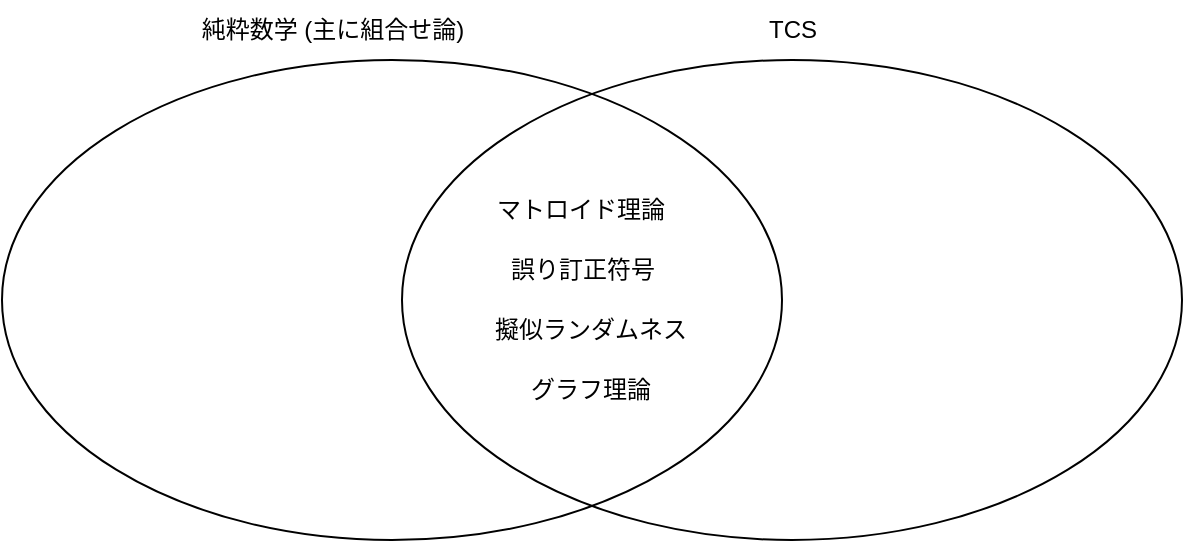 <mxfile>
    <diagram id="0Xx3CoSnx-sXEL8sKgbB" name="ページ1">
        <mxGraphModel dx="935" dy="809" grid="1" gridSize="10" guides="1" tooltips="1" connect="1" arrows="1" fold="1" page="1" pageScale="1" pageWidth="827" pageHeight="1169" math="0" shadow="0">
            <root>
                <mxCell id="0"/>
                <mxCell id="1" parent="0"/>
                <mxCell id="2" value="" style="ellipse;whiteSpace=wrap;html=1;fillColor=none;" vertex="1" parent="1">
                    <mxGeometry x="70" y="230" width="390" height="240" as="geometry"/>
                </mxCell>
                <mxCell id="3" value="" style="ellipse;whiteSpace=wrap;html=1;fillColor=none;" vertex="1" parent="1">
                    <mxGeometry x="270" y="230" width="390" height="240" as="geometry"/>
                </mxCell>
                <mxCell id="4" value="純粋数学 (主に組合せ論)" style="text;html=1;align=center;verticalAlign=middle;resizable=0;points=[];autosize=1;strokeColor=none;fillColor=none;fontStyle=0" vertex="1" parent="1">
                    <mxGeometry x="160" y="200" width="150" height="30" as="geometry"/>
                </mxCell>
                <mxCell id="5" value="TCS" style="text;html=1;align=center;verticalAlign=middle;resizable=0;points=[];autosize=1;strokeColor=none;fillColor=none;fontStyle=0" vertex="1" parent="1">
                    <mxGeometry x="440" y="200" width="50" height="30" as="geometry"/>
                </mxCell>
                <mxCell id="7" value="マトロイド理論" style="text;html=1;align=center;verticalAlign=middle;resizable=0;points=[];autosize=1;strokeColor=none;fillColor=none;" vertex="1" parent="1">
                    <mxGeometry x="304" y="290" width="110" height="30" as="geometry"/>
                </mxCell>
                <mxCell id="8" value="誤り訂正符号" style="text;html=1;align=center;verticalAlign=middle;resizable=0;points=[];autosize=1;strokeColor=none;fillColor=none;" vertex="1" parent="1">
                    <mxGeometry x="310" y="320" width="100" height="30" as="geometry"/>
                </mxCell>
                <mxCell id="9" value="擬似ランダムネス" style="text;html=1;align=center;verticalAlign=middle;resizable=0;points=[];autosize=1;strokeColor=none;fillColor=none;" vertex="1" parent="1">
                    <mxGeometry x="304" y="350" width="120" height="30" as="geometry"/>
                </mxCell>
                <mxCell id="11" value="グラフ理論" style="text;html=1;align=center;verticalAlign=middle;resizable=0;points=[];autosize=1;strokeColor=none;fillColor=none;" vertex="1" parent="1">
                    <mxGeometry x="324" y="380" width="80" height="30" as="geometry"/>
                </mxCell>
            </root>
        </mxGraphModel>
    </diagram>
</mxfile>
